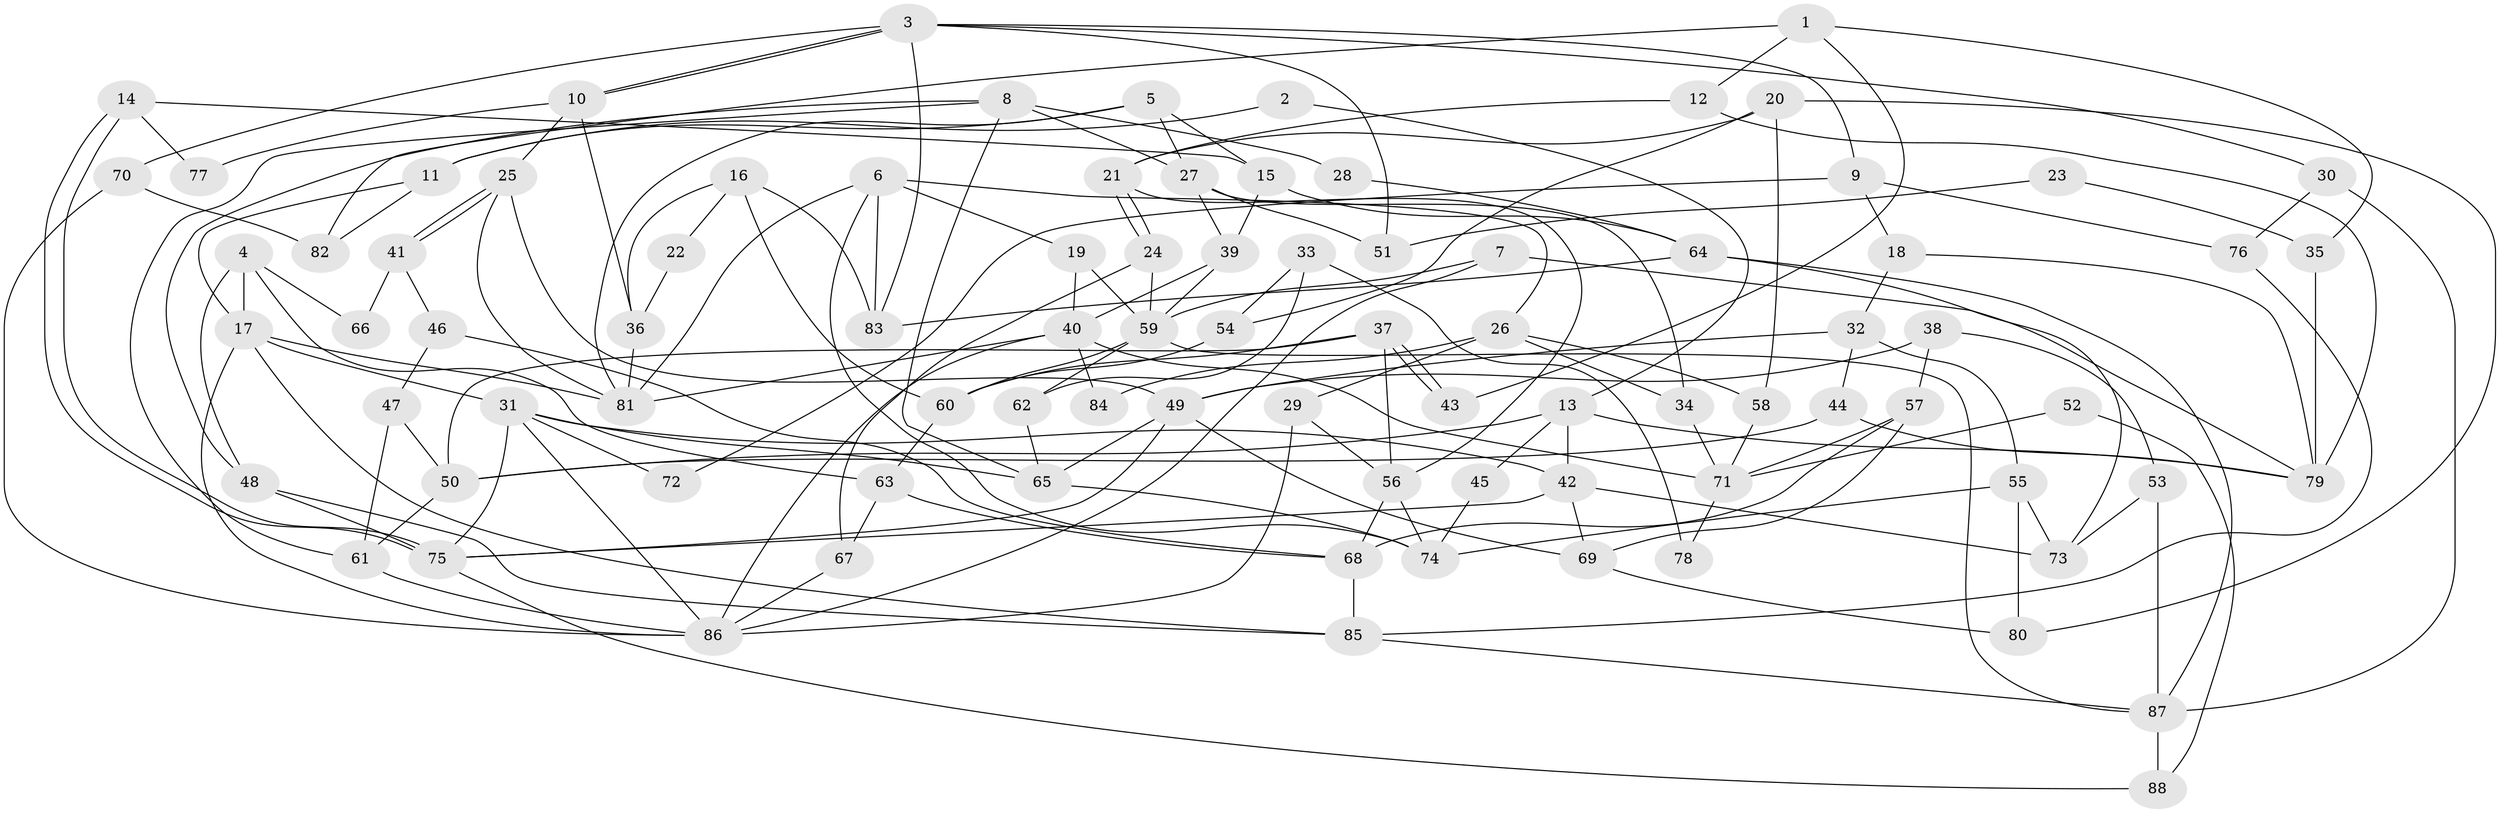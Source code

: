 // coarse degree distribution, {10: 0.02857142857142857, 5: 0.08571428571428572, 12: 0.05714285714285714, 7: 0.02857142857142857, 14: 0.02857142857142857, 8: 0.08571428571428572, 3: 0.2857142857142857, 11: 0.02857142857142857, 4: 0.11428571428571428, 6: 0.11428571428571428, 1: 0.05714285714285714, 2: 0.05714285714285714, 9: 0.02857142857142857}
// Generated by graph-tools (version 1.1) at 2025/18/03/04/25 18:18:47]
// undirected, 88 vertices, 176 edges
graph export_dot {
graph [start="1"]
  node [color=gray90,style=filled];
  1;
  2;
  3;
  4;
  5;
  6;
  7;
  8;
  9;
  10;
  11;
  12;
  13;
  14;
  15;
  16;
  17;
  18;
  19;
  20;
  21;
  22;
  23;
  24;
  25;
  26;
  27;
  28;
  29;
  30;
  31;
  32;
  33;
  34;
  35;
  36;
  37;
  38;
  39;
  40;
  41;
  42;
  43;
  44;
  45;
  46;
  47;
  48;
  49;
  50;
  51;
  52;
  53;
  54;
  55;
  56;
  57;
  58;
  59;
  60;
  61;
  62;
  63;
  64;
  65;
  66;
  67;
  68;
  69;
  70;
  71;
  72;
  73;
  74;
  75;
  76;
  77;
  78;
  79;
  80;
  81;
  82;
  83;
  84;
  85;
  86;
  87;
  88;
  1 -- 12;
  1 -- 82;
  1 -- 35;
  1 -- 43;
  2 -- 13;
  2 -- 11;
  3 -- 83;
  3 -- 10;
  3 -- 10;
  3 -- 9;
  3 -- 30;
  3 -- 51;
  3 -- 70;
  4 -- 17;
  4 -- 48;
  4 -- 63;
  4 -- 66;
  5 -- 81;
  5 -- 15;
  5 -- 11;
  5 -- 27;
  6 -- 19;
  6 -- 74;
  6 -- 26;
  6 -- 81;
  6 -- 83;
  7 -- 79;
  7 -- 86;
  7 -- 59;
  8 -- 48;
  8 -- 27;
  8 -- 28;
  8 -- 61;
  8 -- 65;
  9 -- 18;
  9 -- 72;
  9 -- 76;
  10 -- 25;
  10 -- 36;
  10 -- 77;
  11 -- 17;
  11 -- 82;
  12 -- 79;
  12 -- 21;
  13 -- 42;
  13 -- 50;
  13 -- 45;
  13 -- 79;
  14 -- 75;
  14 -- 75;
  14 -- 15;
  14 -- 77;
  15 -- 64;
  15 -- 39;
  16 -- 60;
  16 -- 36;
  16 -- 22;
  16 -- 83;
  17 -- 31;
  17 -- 86;
  17 -- 81;
  17 -- 85;
  18 -- 32;
  18 -- 79;
  19 -- 40;
  19 -- 59;
  20 -- 21;
  20 -- 80;
  20 -- 54;
  20 -- 58;
  21 -- 56;
  21 -- 24;
  21 -- 24;
  22 -- 36;
  23 -- 51;
  23 -- 35;
  24 -- 67;
  24 -- 59;
  25 -- 41;
  25 -- 41;
  25 -- 81;
  25 -- 49;
  26 -- 34;
  26 -- 29;
  26 -- 58;
  26 -- 84;
  27 -- 39;
  27 -- 34;
  27 -- 51;
  28 -- 64;
  29 -- 86;
  29 -- 56;
  30 -- 76;
  30 -- 87;
  31 -- 75;
  31 -- 42;
  31 -- 65;
  31 -- 72;
  31 -- 86;
  32 -- 55;
  32 -- 49;
  32 -- 44;
  33 -- 62;
  33 -- 54;
  33 -- 78;
  34 -- 71;
  35 -- 79;
  36 -- 81;
  37 -- 43;
  37 -- 43;
  37 -- 56;
  37 -- 50;
  37 -- 60;
  38 -- 53;
  38 -- 49;
  38 -- 57;
  39 -- 40;
  39 -- 59;
  40 -- 81;
  40 -- 71;
  40 -- 84;
  40 -- 86;
  41 -- 46;
  41 -- 66;
  42 -- 69;
  42 -- 75;
  42 -- 73;
  44 -- 50;
  44 -- 79;
  45 -- 74;
  46 -- 68;
  46 -- 47;
  47 -- 50;
  47 -- 61;
  48 -- 85;
  48 -- 75;
  49 -- 65;
  49 -- 69;
  49 -- 75;
  50 -- 61;
  52 -- 71;
  52 -- 88;
  53 -- 87;
  53 -- 73;
  54 -- 60;
  55 -- 74;
  55 -- 73;
  55 -- 80;
  56 -- 68;
  56 -- 74;
  57 -- 68;
  57 -- 69;
  57 -- 71;
  58 -- 71;
  59 -- 60;
  59 -- 62;
  59 -- 87;
  60 -- 63;
  61 -- 86;
  62 -- 65;
  63 -- 67;
  63 -- 68;
  64 -- 87;
  64 -- 83;
  64 -- 73;
  65 -- 74;
  67 -- 86;
  68 -- 85;
  69 -- 80;
  70 -- 86;
  70 -- 82;
  71 -- 78;
  75 -- 88;
  76 -- 85;
  85 -- 87;
  87 -- 88;
}
